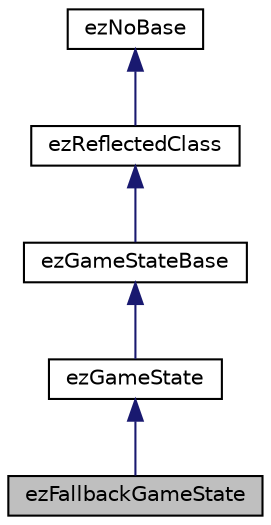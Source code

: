 digraph "ezFallbackGameState"
{
 // LATEX_PDF_SIZE
  edge [fontname="Helvetica",fontsize="10",labelfontname="Helvetica",labelfontsize="10"];
  node [fontname="Helvetica",fontsize="10",shape=record];
  Node1 [label="ezFallbackGameState",height=0.2,width=0.4,color="black", fillcolor="grey75", style="filled", fontcolor="black",tooltip="ezFallbackGameState is an ezGameState that can handle existing worlds when no other game state is ava..."];
  Node2 -> Node1 [dir="back",color="midnightblue",fontsize="10",style="solid",fontname="Helvetica"];
  Node2 [label="ezGameState",height=0.2,width=0.4,color="black", fillcolor="white", style="filled",URL="$de/d84/classez_game_state.htm",tooltip="ezGameState is the base class to build custom game logic upon. It works closely together with ezGameA..."];
  Node3 -> Node2 [dir="back",color="midnightblue",fontsize="10",style="solid",fontname="Helvetica"];
  Node3 [label="ezGameStateBase",height=0.2,width=0.4,color="black", fillcolor="white", style="filled",URL="$d8/d02/classez_game_state_base.htm",tooltip="ezGameState is the base class to build custom game logic upon. It works closely together with ezGameA..."];
  Node4 -> Node3 [dir="back",color="midnightblue",fontsize="10",style="solid",fontname="Helvetica"];
  Node4 [label="ezReflectedClass",height=0.2,width=0.4,color="black", fillcolor="white", style="filled",URL="$db/d45/classez_reflected_class.htm",tooltip="All classes that should be dynamically reflectable, need to be derived from this base class."];
  Node5 -> Node4 [dir="back",color="midnightblue",fontsize="10",style="solid",fontname="Helvetica"];
  Node5 [label="ezNoBase",height=0.2,width=0.4,color="black", fillcolor="white", style="filled",URL="$d4/d02/classez_no_base.htm",tooltip="Dummy type to pass to templates and macros that expect a base type for a class that has no base."];
}
